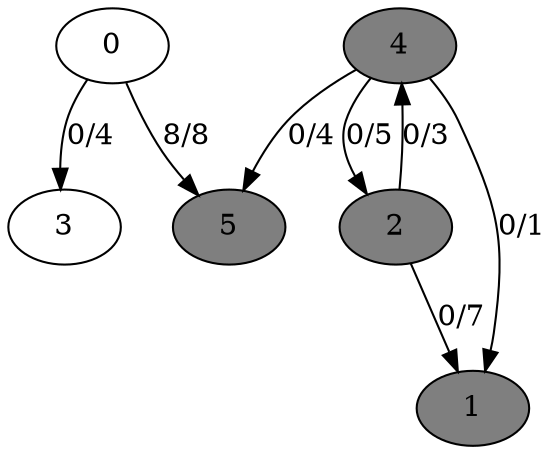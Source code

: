digraph G {
	0[style=filled fillcolor=grey100];
	0->3[label ="0/4"] ;
	0->5[label ="8/8"] ;
	1[style=filled fillcolor=grey50];
	2[style=filled fillcolor=grey50];
	2->1[label ="0/7"] ;
	2->4[label ="0/3"] ;
	3[style=filled fillcolor=grey100];
	4[style=filled fillcolor=grey50];
	4->1[label ="0/1"] ;
	4->2[label ="0/5"] ;
	4->5[label ="0/4"] ;
	5[style=filled fillcolor=grey50];
}
